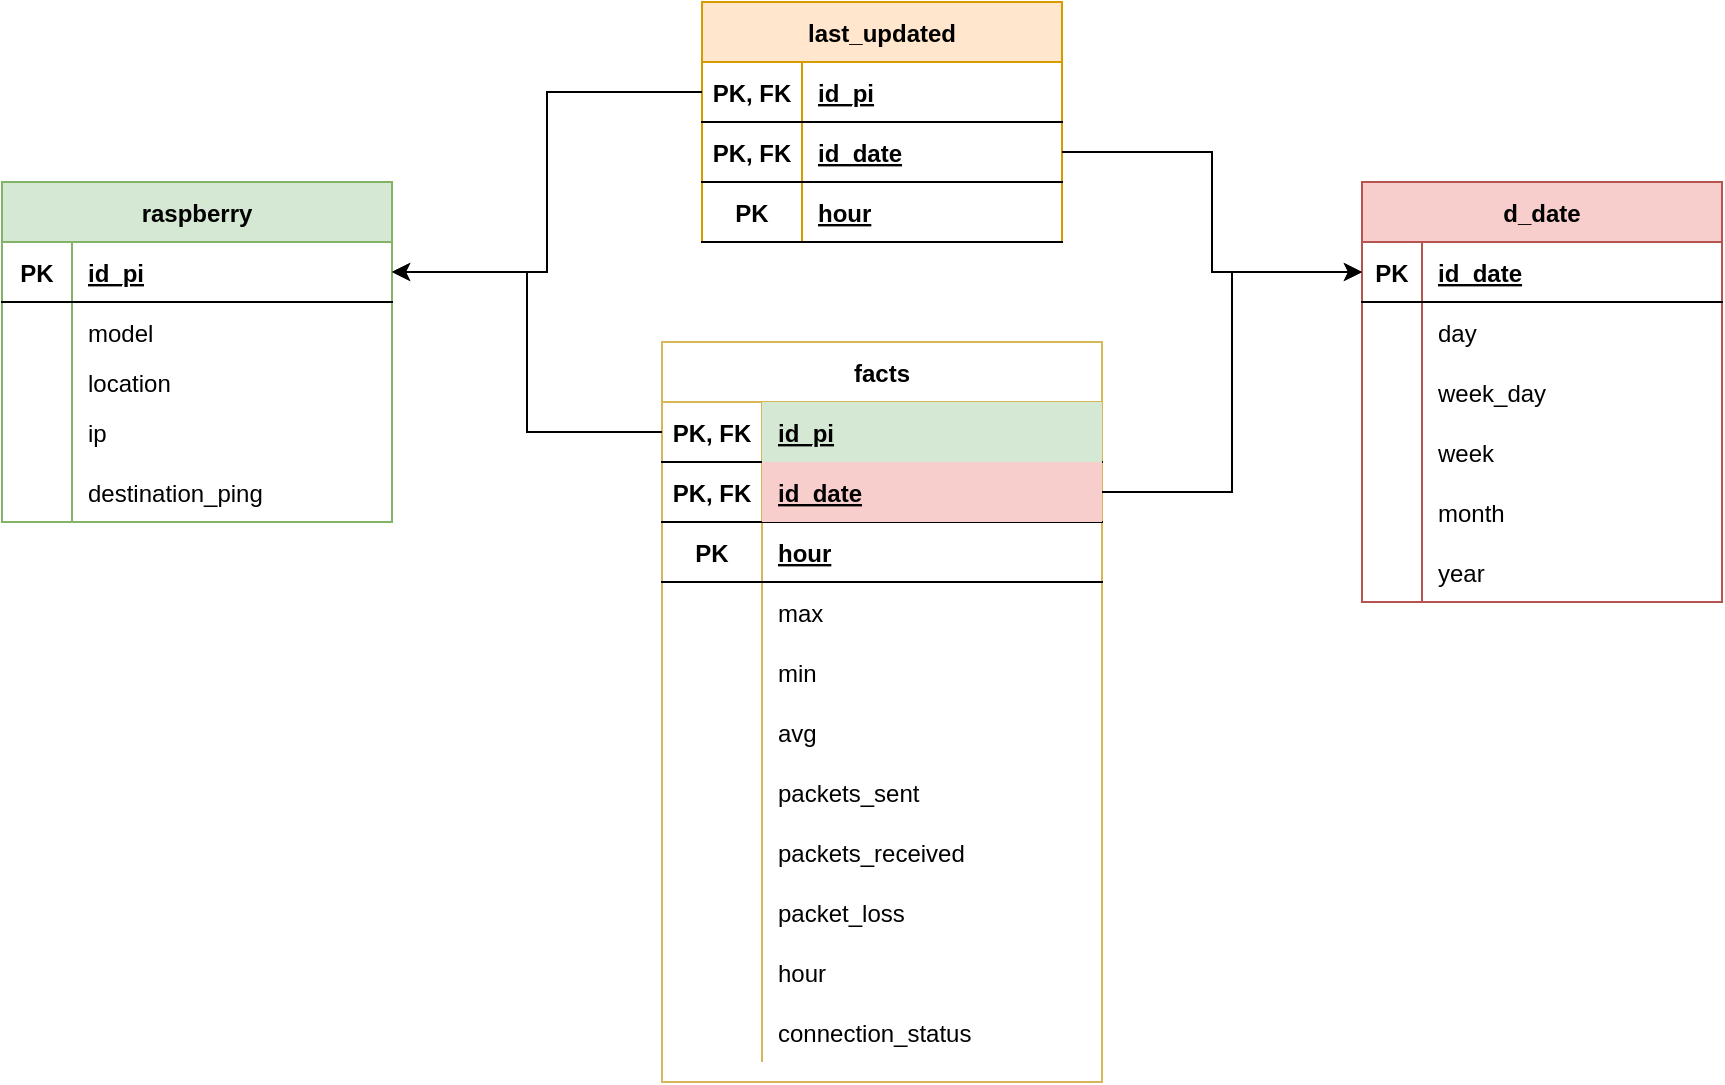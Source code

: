 <mxfile version="20.0.4" type="device"><diagram id="R2lEEEUBdFMjLlhIrx00" name="Page-1"><mxGraphModel dx="196" dy="664" grid="0" gridSize="10" guides="1" tooltips="1" connect="1" arrows="1" fold="1" page="1" pageScale="1" pageWidth="1100" pageHeight="850" math="0" shadow="0" extFonts="Permanent Marker^https://fonts.googleapis.com/css?family=Permanent+Marker"><root><mxCell id="0"/><mxCell id="1" parent="0"/><mxCell id="GsakEK6tu196Ty3ZhDN4-81" value="raspberry" style="shape=table;startSize=30;container=1;collapsible=1;childLayout=tableLayout;fixedRows=1;rowLines=0;fontStyle=1;align=center;resizeLast=1;fillColor=#d5e8d4;strokeColor=#82b366;" vertex="1" parent="1"><mxGeometry x="1220" y="245" width="195" height="170" as="geometry"><mxRectangle x="420" y="270" width="90" height="30" as="alternateBounds"/></mxGeometry></mxCell><mxCell id="GsakEK6tu196Ty3ZhDN4-82" value="" style="shape=tableRow;horizontal=0;startSize=0;swimlaneHead=0;swimlaneBody=0;fillColor=none;collapsible=0;dropTarget=0;points=[[0,0.5],[1,0.5]];portConstraint=eastwest;top=0;left=0;right=0;bottom=1;" vertex="1" parent="GsakEK6tu196Ty3ZhDN4-81"><mxGeometry y="30" width="195" height="30" as="geometry"/></mxCell><mxCell id="GsakEK6tu196Ty3ZhDN4-83" value="PK" style="shape=partialRectangle;connectable=0;fillColor=none;top=0;left=0;bottom=0;right=0;fontStyle=1;overflow=hidden;" vertex="1" parent="GsakEK6tu196Ty3ZhDN4-82"><mxGeometry width="35" height="30" as="geometry"><mxRectangle width="35" height="30" as="alternateBounds"/></mxGeometry></mxCell><mxCell id="GsakEK6tu196Ty3ZhDN4-84" value="id_pi" style="shape=partialRectangle;connectable=0;fillColor=none;top=0;left=0;bottom=0;right=0;align=left;spacingLeft=6;fontStyle=5;overflow=hidden;" vertex="1" parent="GsakEK6tu196Ty3ZhDN4-82"><mxGeometry x="35" width="160" height="30" as="geometry"><mxRectangle width="160" height="30" as="alternateBounds"/></mxGeometry></mxCell><mxCell id="GsakEK6tu196Ty3ZhDN4-85" value="" style="shape=tableRow;horizontal=0;startSize=0;swimlaneHead=0;swimlaneBody=0;fillColor=none;collapsible=0;dropTarget=0;points=[[0,0.5],[1,0.5]];portConstraint=eastwest;top=0;left=0;right=0;bottom=0;" vertex="1" parent="GsakEK6tu196Ty3ZhDN4-81"><mxGeometry y="60" width="195" height="30" as="geometry"/></mxCell><mxCell id="GsakEK6tu196Ty3ZhDN4-86" value="" style="shape=partialRectangle;connectable=0;fillColor=none;top=0;left=0;bottom=0;right=0;editable=1;overflow=hidden;" vertex="1" parent="GsakEK6tu196Ty3ZhDN4-85"><mxGeometry width="35" height="30" as="geometry"><mxRectangle width="35" height="30" as="alternateBounds"/></mxGeometry></mxCell><mxCell id="GsakEK6tu196Ty3ZhDN4-87" value="model" style="shape=partialRectangle;connectable=0;fillColor=none;top=0;left=0;bottom=0;right=0;align=left;spacingLeft=6;overflow=hidden;" vertex="1" parent="GsakEK6tu196Ty3ZhDN4-85"><mxGeometry x="35" width="160" height="30" as="geometry"><mxRectangle width="160" height="30" as="alternateBounds"/></mxGeometry></mxCell><mxCell id="GsakEK6tu196Ty3ZhDN4-88" value="" style="shape=tableRow;horizontal=0;startSize=0;swimlaneHead=0;swimlaneBody=0;fillColor=none;collapsible=0;dropTarget=0;points=[[0,0.5],[1,0.5]];portConstraint=eastwest;top=0;left=0;right=0;bottom=0;" vertex="1" parent="GsakEK6tu196Ty3ZhDN4-81"><mxGeometry y="90" width="195" height="20" as="geometry"/></mxCell><mxCell id="GsakEK6tu196Ty3ZhDN4-89" value="" style="shape=partialRectangle;connectable=0;fillColor=none;top=0;left=0;bottom=0;right=0;editable=1;overflow=hidden;" vertex="1" parent="GsakEK6tu196Ty3ZhDN4-88"><mxGeometry width="35" height="20" as="geometry"><mxRectangle width="35" height="20" as="alternateBounds"/></mxGeometry></mxCell><mxCell id="GsakEK6tu196Ty3ZhDN4-90" value="location" style="shape=partialRectangle;connectable=0;fillColor=none;top=0;left=0;bottom=0;right=0;align=left;spacingLeft=6;overflow=hidden;" vertex="1" parent="GsakEK6tu196Ty3ZhDN4-88"><mxGeometry x="35" width="160" height="20" as="geometry"><mxRectangle width="160" height="20" as="alternateBounds"/></mxGeometry></mxCell><mxCell id="GsakEK6tu196Ty3ZhDN4-91" value="" style="shape=tableRow;horizontal=0;startSize=0;swimlaneHead=0;swimlaneBody=0;fillColor=none;collapsible=0;dropTarget=0;points=[[0,0.5],[1,0.5]];portConstraint=eastwest;top=0;left=0;right=0;bottom=0;" vertex="1" parent="GsakEK6tu196Ty3ZhDN4-81"><mxGeometry y="110" width="195" height="30" as="geometry"/></mxCell><mxCell id="GsakEK6tu196Ty3ZhDN4-92" value="" style="shape=partialRectangle;connectable=0;fillColor=none;top=0;left=0;bottom=0;right=0;editable=1;overflow=hidden;" vertex="1" parent="GsakEK6tu196Ty3ZhDN4-91"><mxGeometry width="35" height="30" as="geometry"><mxRectangle width="35" height="30" as="alternateBounds"/></mxGeometry></mxCell><mxCell id="GsakEK6tu196Ty3ZhDN4-93" value="ip" style="shape=partialRectangle;connectable=0;fillColor=none;top=0;left=0;bottom=0;right=0;align=left;spacingLeft=6;overflow=hidden;" vertex="1" parent="GsakEK6tu196Ty3ZhDN4-91"><mxGeometry x="35" width="160" height="30" as="geometry"><mxRectangle width="160" height="30" as="alternateBounds"/></mxGeometry></mxCell><mxCell id="GsakEK6tu196Ty3ZhDN4-161" value="" style="shape=tableRow;horizontal=0;startSize=0;swimlaneHead=0;swimlaneBody=0;fillColor=none;collapsible=0;dropTarget=0;points=[[0,0.5],[1,0.5]];portConstraint=eastwest;top=0;left=0;right=0;bottom=0;" vertex="1" parent="GsakEK6tu196Ty3ZhDN4-81"><mxGeometry y="140" width="195" height="30" as="geometry"/></mxCell><mxCell id="GsakEK6tu196Ty3ZhDN4-162" value="" style="shape=partialRectangle;connectable=0;fillColor=none;top=0;left=0;bottom=0;right=0;editable=1;overflow=hidden;" vertex="1" parent="GsakEK6tu196Ty3ZhDN4-161"><mxGeometry width="35" height="30" as="geometry"><mxRectangle width="35" height="30" as="alternateBounds"/></mxGeometry></mxCell><mxCell id="GsakEK6tu196Ty3ZhDN4-163" value="destination_ping" style="shape=partialRectangle;connectable=0;fillColor=none;top=0;left=0;bottom=0;right=0;align=left;spacingLeft=6;overflow=hidden;" vertex="1" parent="GsakEK6tu196Ty3ZhDN4-161"><mxGeometry x="35" width="160" height="30" as="geometry"><mxRectangle width="160" height="30" as="alternateBounds"/></mxGeometry></mxCell><mxCell id="GsakEK6tu196Ty3ZhDN4-94" value="d_date" style="shape=table;startSize=30;container=1;collapsible=1;childLayout=tableLayout;fixedRows=1;rowLines=0;fontStyle=1;align=center;resizeLast=1;fillColor=#f8cecc;strokeColor=#b85450;shadow=0;rounded=0;sketch=0;" vertex="1" parent="1"><mxGeometry x="1900" y="245" width="180" height="210" as="geometry"/></mxCell><mxCell id="GsakEK6tu196Ty3ZhDN4-95" value="" style="shape=tableRow;horizontal=0;startSize=0;swimlaneHead=0;swimlaneBody=0;fillColor=none;collapsible=0;dropTarget=0;points=[[0,0.5],[1,0.5]];portConstraint=eastwest;top=0;left=0;right=0;bottom=1;" vertex="1" parent="GsakEK6tu196Ty3ZhDN4-94"><mxGeometry y="30" width="180" height="30" as="geometry"/></mxCell><mxCell id="GsakEK6tu196Ty3ZhDN4-96" value="PK" style="shape=partialRectangle;connectable=0;fillColor=none;top=0;left=0;bottom=0;right=0;fontStyle=1;overflow=hidden;" vertex="1" parent="GsakEK6tu196Ty3ZhDN4-95"><mxGeometry width="30" height="30" as="geometry"><mxRectangle width="30" height="30" as="alternateBounds"/></mxGeometry></mxCell><mxCell id="GsakEK6tu196Ty3ZhDN4-97" value="id_date" style="shape=partialRectangle;connectable=0;fillColor=none;top=0;left=0;bottom=0;right=0;align=left;spacingLeft=6;fontStyle=5;overflow=hidden;" vertex="1" parent="GsakEK6tu196Ty3ZhDN4-95"><mxGeometry x="30" width="150" height="30" as="geometry"><mxRectangle width="150" height="30" as="alternateBounds"/></mxGeometry></mxCell><mxCell id="GsakEK6tu196Ty3ZhDN4-98" value="" style="shape=tableRow;horizontal=0;startSize=0;swimlaneHead=0;swimlaneBody=0;fillColor=none;collapsible=0;dropTarget=0;points=[[0,0.5],[1,0.5]];portConstraint=eastwest;top=0;left=0;right=0;bottom=0;" vertex="1" parent="GsakEK6tu196Ty3ZhDN4-94"><mxGeometry y="60" width="180" height="30" as="geometry"/></mxCell><mxCell id="GsakEK6tu196Ty3ZhDN4-99" value="" style="shape=partialRectangle;connectable=0;fillColor=none;top=0;left=0;bottom=0;right=0;editable=1;overflow=hidden;" vertex="1" parent="GsakEK6tu196Ty3ZhDN4-98"><mxGeometry width="30" height="30" as="geometry"><mxRectangle width="30" height="30" as="alternateBounds"/></mxGeometry></mxCell><mxCell id="GsakEK6tu196Ty3ZhDN4-100" value="day" style="shape=partialRectangle;connectable=0;fillColor=none;top=0;left=0;bottom=0;right=0;align=left;spacingLeft=6;overflow=hidden;" vertex="1" parent="GsakEK6tu196Ty3ZhDN4-98"><mxGeometry x="30" width="150" height="30" as="geometry"><mxRectangle width="150" height="30" as="alternateBounds"/></mxGeometry></mxCell><mxCell id="GsakEK6tu196Ty3ZhDN4-101" value="" style="shape=tableRow;horizontal=0;startSize=0;swimlaneHead=0;swimlaneBody=0;fillColor=none;collapsible=0;dropTarget=0;points=[[0,0.5],[1,0.5]];portConstraint=eastwest;top=0;left=0;right=0;bottom=0;" vertex="1" parent="GsakEK6tu196Ty3ZhDN4-94"><mxGeometry y="90" width="180" height="30" as="geometry"/></mxCell><mxCell id="GsakEK6tu196Ty3ZhDN4-102" value="" style="shape=partialRectangle;connectable=0;fillColor=none;top=0;left=0;bottom=0;right=0;editable=1;overflow=hidden;" vertex="1" parent="GsakEK6tu196Ty3ZhDN4-101"><mxGeometry width="30" height="30" as="geometry"><mxRectangle width="30" height="30" as="alternateBounds"/></mxGeometry></mxCell><mxCell id="GsakEK6tu196Ty3ZhDN4-103" value="week_day" style="shape=partialRectangle;connectable=0;fillColor=none;top=0;left=0;bottom=0;right=0;align=left;spacingLeft=6;overflow=hidden;strokeColor=#d6b656;" vertex="1" parent="GsakEK6tu196Ty3ZhDN4-101"><mxGeometry x="30" width="150" height="30" as="geometry"><mxRectangle width="150" height="30" as="alternateBounds"/></mxGeometry></mxCell><mxCell id="GsakEK6tu196Ty3ZhDN4-104" value="" style="shape=tableRow;horizontal=0;startSize=0;swimlaneHead=0;swimlaneBody=0;fillColor=none;collapsible=0;dropTarget=0;points=[[0,0.5],[1,0.5]];portConstraint=eastwest;top=0;left=0;right=0;bottom=0;" vertex="1" parent="GsakEK6tu196Ty3ZhDN4-94"><mxGeometry y="120" width="180" height="30" as="geometry"/></mxCell><mxCell id="GsakEK6tu196Ty3ZhDN4-105" value="" style="shape=partialRectangle;connectable=0;fillColor=none;top=0;left=0;bottom=0;right=0;editable=1;overflow=hidden;" vertex="1" parent="GsakEK6tu196Ty3ZhDN4-104"><mxGeometry width="30" height="30" as="geometry"><mxRectangle width="30" height="30" as="alternateBounds"/></mxGeometry></mxCell><mxCell id="GsakEK6tu196Ty3ZhDN4-106" value="week" style="shape=partialRectangle;connectable=0;fillColor=none;top=0;left=0;bottom=0;right=0;align=left;spacingLeft=6;overflow=hidden;" vertex="1" parent="GsakEK6tu196Ty3ZhDN4-104"><mxGeometry x="30" width="150" height="30" as="geometry"><mxRectangle width="150" height="30" as="alternateBounds"/></mxGeometry></mxCell><mxCell id="GsakEK6tu196Ty3ZhDN4-107" value="" style="shape=tableRow;horizontal=0;startSize=0;swimlaneHead=0;swimlaneBody=0;fillColor=none;collapsible=0;dropTarget=0;points=[[0,0.5],[1,0.5]];portConstraint=eastwest;top=0;left=0;right=0;bottom=0;" vertex="1" parent="GsakEK6tu196Ty3ZhDN4-94"><mxGeometry y="150" width="180" height="30" as="geometry"/></mxCell><mxCell id="GsakEK6tu196Ty3ZhDN4-108" value="" style="shape=partialRectangle;connectable=0;fillColor=none;top=0;left=0;bottom=0;right=0;editable=1;overflow=hidden;" vertex="1" parent="GsakEK6tu196Ty3ZhDN4-107"><mxGeometry width="30" height="30" as="geometry"><mxRectangle width="30" height="30" as="alternateBounds"/></mxGeometry></mxCell><mxCell id="GsakEK6tu196Ty3ZhDN4-109" value="month" style="shape=partialRectangle;connectable=0;fillColor=none;top=0;left=0;bottom=0;right=0;align=left;spacingLeft=6;overflow=hidden;" vertex="1" parent="GsakEK6tu196Ty3ZhDN4-107"><mxGeometry x="30" width="150" height="30" as="geometry"><mxRectangle width="150" height="30" as="alternateBounds"/></mxGeometry></mxCell><mxCell id="GsakEK6tu196Ty3ZhDN4-110" value="" style="shape=tableRow;horizontal=0;startSize=0;swimlaneHead=0;swimlaneBody=0;fillColor=none;collapsible=0;dropTarget=0;points=[[0,0.5],[1,0.5]];portConstraint=eastwest;top=0;left=0;right=0;bottom=0;" vertex="1" parent="GsakEK6tu196Ty3ZhDN4-94"><mxGeometry y="180" width="180" height="30" as="geometry"/></mxCell><mxCell id="GsakEK6tu196Ty3ZhDN4-111" value="" style="shape=partialRectangle;connectable=0;fillColor=none;top=0;left=0;bottom=0;right=0;editable=1;overflow=hidden;" vertex="1" parent="GsakEK6tu196Ty3ZhDN4-110"><mxGeometry width="30" height="30" as="geometry"><mxRectangle width="30" height="30" as="alternateBounds"/></mxGeometry></mxCell><mxCell id="GsakEK6tu196Ty3ZhDN4-112" value="year" style="shape=partialRectangle;connectable=0;fillColor=none;top=0;left=0;bottom=0;right=0;align=left;spacingLeft=6;overflow=hidden;" vertex="1" parent="GsakEK6tu196Ty3ZhDN4-110"><mxGeometry x="30" width="150" height="30" as="geometry"><mxRectangle width="150" height="30" as="alternateBounds"/></mxGeometry></mxCell><mxCell id="GsakEK6tu196Ty3ZhDN4-113" value="facts" style="shape=table;startSize=30;container=1;collapsible=1;childLayout=tableLayout;fixedRows=1;rowLines=0;fontStyle=1;align=center;resizeLast=1;rounded=0;shadow=0;sketch=0;fillColor=none;strokeColor=#d6b656;" vertex="1" parent="1"><mxGeometry x="1550" y="325" width="220" height="370" as="geometry"/></mxCell><mxCell id="GsakEK6tu196Ty3ZhDN4-114" value="" style="shape=tableRow;horizontal=0;startSize=0;swimlaneHead=0;swimlaneBody=0;fillColor=none;collapsible=0;dropTarget=0;points=[[0,0.5],[1,0.5]];portConstraint=eastwest;top=0;left=0;right=0;bottom=1;rounded=0;shadow=0;sketch=0;" vertex="1" parent="GsakEK6tu196Ty3ZhDN4-113"><mxGeometry y="30" width="220" height="30" as="geometry"/></mxCell><mxCell id="GsakEK6tu196Ty3ZhDN4-115" value="PK, FK" style="shape=partialRectangle;connectable=0;fillColor=none;top=0;left=0;bottom=0;right=0;fontStyle=1;overflow=hidden;rounded=0;shadow=0;sketch=0;" vertex="1" parent="GsakEK6tu196Ty3ZhDN4-114"><mxGeometry width="50" height="30" as="geometry"><mxRectangle width="50" height="30" as="alternateBounds"/></mxGeometry></mxCell><mxCell id="GsakEK6tu196Ty3ZhDN4-116" value="id_pi" style="shape=partialRectangle;connectable=0;fillColor=#d5e8d4;top=0;left=0;bottom=0;right=0;align=left;spacingLeft=6;fontStyle=5;overflow=hidden;rounded=0;shadow=0;sketch=0;strokeColor=#82b366;" vertex="1" parent="GsakEK6tu196Ty3ZhDN4-114"><mxGeometry x="50" width="170" height="30" as="geometry"><mxRectangle width="170" height="30" as="alternateBounds"/></mxGeometry></mxCell><mxCell id="GsakEK6tu196Ty3ZhDN4-117" value="" style="shape=tableRow;horizontal=0;startSize=0;swimlaneHead=0;swimlaneBody=0;fillColor=none;collapsible=0;dropTarget=0;points=[[0,0.5],[1,0.5]];portConstraint=eastwest;top=0;left=0;right=0;bottom=1;rounded=0;shadow=0;sketch=0;" vertex="1" parent="GsakEK6tu196Ty3ZhDN4-113"><mxGeometry y="60" width="220" height="30" as="geometry"/></mxCell><mxCell id="GsakEK6tu196Ty3ZhDN4-118" value="PK, FK" style="shape=partialRectangle;connectable=0;fillColor=none;top=0;left=0;bottom=0;right=0;fontStyle=1;overflow=hidden;rounded=0;shadow=0;sketch=0;" vertex="1" parent="GsakEK6tu196Ty3ZhDN4-117"><mxGeometry width="50" height="30" as="geometry"><mxRectangle width="50" height="30" as="alternateBounds"/></mxGeometry></mxCell><mxCell id="GsakEK6tu196Ty3ZhDN4-119" value="id_date" style="shape=partialRectangle;connectable=0;fillColor=#f8cecc;top=0;left=0;bottom=0;right=0;align=left;spacingLeft=6;fontStyle=5;overflow=hidden;rounded=0;shadow=0;sketch=0;strokeColor=#b85450;" vertex="1" parent="GsakEK6tu196Ty3ZhDN4-117"><mxGeometry x="50" width="170" height="30" as="geometry"><mxRectangle width="170" height="30" as="alternateBounds"/></mxGeometry></mxCell><mxCell id="GsakEK6tu196Ty3ZhDN4-120" value="" style="shape=tableRow;horizontal=0;startSize=0;swimlaneHead=0;swimlaneBody=0;fillColor=none;collapsible=0;dropTarget=0;points=[[0,0.5],[1,0.5]];portConstraint=eastwest;top=0;left=0;right=0;bottom=1;rounded=0;shadow=0;sketch=0;" vertex="1" parent="GsakEK6tu196Ty3ZhDN4-113"><mxGeometry y="90" width="220" height="30" as="geometry"/></mxCell><mxCell id="GsakEK6tu196Ty3ZhDN4-121" value="PK" style="shape=partialRectangle;connectable=0;fillColor=none;top=0;left=0;bottom=0;right=0;fontStyle=1;overflow=hidden;rounded=0;shadow=0;sketch=0;" vertex="1" parent="GsakEK6tu196Ty3ZhDN4-120"><mxGeometry width="50" height="30" as="geometry"><mxRectangle width="50" height="30" as="alternateBounds"/></mxGeometry></mxCell><mxCell id="GsakEK6tu196Ty3ZhDN4-122" value="hour" style="shape=partialRectangle;connectable=0;fillColor=none;top=0;left=0;bottom=0;right=0;align=left;spacingLeft=6;fontStyle=5;overflow=hidden;rounded=0;shadow=0;sketch=0;" vertex="1" parent="GsakEK6tu196Ty3ZhDN4-120"><mxGeometry x="50" width="170" height="30" as="geometry"><mxRectangle width="170" height="30" as="alternateBounds"/></mxGeometry></mxCell><mxCell id="GsakEK6tu196Ty3ZhDN4-123" value="" style="shape=tableRow;horizontal=0;startSize=0;swimlaneHead=0;swimlaneBody=0;fillColor=none;collapsible=0;dropTarget=0;points=[[0,0.5],[1,0.5]];portConstraint=eastwest;top=0;left=0;right=0;bottom=0;rounded=0;shadow=0;sketch=0;" vertex="1" parent="GsakEK6tu196Ty3ZhDN4-113"><mxGeometry y="120" width="220" height="30" as="geometry"/></mxCell><mxCell id="GsakEK6tu196Ty3ZhDN4-124" value="" style="shape=partialRectangle;connectable=0;fillColor=none;top=0;left=0;bottom=0;right=0;editable=1;overflow=hidden;rounded=0;shadow=0;sketch=0;" vertex="1" parent="GsakEK6tu196Ty3ZhDN4-123"><mxGeometry width="50" height="30" as="geometry"><mxRectangle width="50" height="30" as="alternateBounds"/></mxGeometry></mxCell><mxCell id="GsakEK6tu196Ty3ZhDN4-125" value="max" style="shape=partialRectangle;connectable=0;fillColor=none;top=0;left=0;bottom=0;right=0;align=left;spacingLeft=6;overflow=hidden;rounded=0;shadow=0;sketch=0;" vertex="1" parent="GsakEK6tu196Ty3ZhDN4-123"><mxGeometry x="50" width="170" height="30" as="geometry"><mxRectangle width="170" height="30" as="alternateBounds"/></mxGeometry></mxCell><mxCell id="GsakEK6tu196Ty3ZhDN4-126" value="" style="shape=tableRow;horizontal=0;startSize=0;swimlaneHead=0;swimlaneBody=0;fillColor=none;collapsible=0;dropTarget=0;points=[[0,0.5],[1,0.5]];portConstraint=eastwest;top=0;left=0;right=0;bottom=0;rounded=0;shadow=0;sketch=0;" vertex="1" parent="GsakEK6tu196Ty3ZhDN4-113"><mxGeometry y="150" width="220" height="30" as="geometry"/></mxCell><mxCell id="GsakEK6tu196Ty3ZhDN4-127" value="" style="shape=partialRectangle;connectable=0;fillColor=none;top=0;left=0;bottom=0;right=0;editable=1;overflow=hidden;rounded=0;shadow=0;sketch=0;" vertex="1" parent="GsakEK6tu196Ty3ZhDN4-126"><mxGeometry width="50" height="30" as="geometry"><mxRectangle width="50" height="30" as="alternateBounds"/></mxGeometry></mxCell><mxCell id="GsakEK6tu196Ty3ZhDN4-128" value="min" style="shape=partialRectangle;connectable=0;fillColor=none;top=0;left=0;bottom=0;right=0;align=left;spacingLeft=6;overflow=hidden;rounded=0;shadow=0;sketch=0;" vertex="1" parent="GsakEK6tu196Ty3ZhDN4-126"><mxGeometry x="50" width="170" height="30" as="geometry"><mxRectangle width="170" height="30" as="alternateBounds"/></mxGeometry></mxCell><mxCell id="GsakEK6tu196Ty3ZhDN4-129" value="" style="shape=tableRow;horizontal=0;startSize=0;swimlaneHead=0;swimlaneBody=0;fillColor=none;collapsible=0;dropTarget=0;points=[[0,0.5],[1,0.5]];portConstraint=eastwest;top=0;left=0;right=0;bottom=0;rounded=0;shadow=0;sketch=0;" vertex="1" parent="GsakEK6tu196Ty3ZhDN4-113"><mxGeometry y="180" width="220" height="30" as="geometry"/></mxCell><mxCell id="GsakEK6tu196Ty3ZhDN4-130" value="" style="shape=partialRectangle;connectable=0;fillColor=none;top=0;left=0;bottom=0;right=0;editable=1;overflow=hidden;rounded=0;shadow=0;sketch=0;" vertex="1" parent="GsakEK6tu196Ty3ZhDN4-129"><mxGeometry width="50" height="30" as="geometry"><mxRectangle width="50" height="30" as="alternateBounds"/></mxGeometry></mxCell><mxCell id="GsakEK6tu196Ty3ZhDN4-131" value="avg" style="shape=partialRectangle;connectable=0;fillColor=none;top=0;left=0;bottom=0;right=0;align=left;spacingLeft=6;overflow=hidden;rounded=0;shadow=0;sketch=0;" vertex="1" parent="GsakEK6tu196Ty3ZhDN4-129"><mxGeometry x="50" width="170" height="30" as="geometry"><mxRectangle width="170" height="30" as="alternateBounds"/></mxGeometry></mxCell><mxCell id="GsakEK6tu196Ty3ZhDN4-132" value="" style="shape=tableRow;horizontal=0;startSize=0;swimlaneHead=0;swimlaneBody=0;fillColor=none;collapsible=0;dropTarget=0;points=[[0,0.5],[1,0.5]];portConstraint=eastwest;top=0;left=0;right=0;bottom=0;" vertex="1" parent="GsakEK6tu196Ty3ZhDN4-113"><mxGeometry y="210" width="220" height="30" as="geometry"/></mxCell><mxCell id="GsakEK6tu196Ty3ZhDN4-133" value="" style="shape=partialRectangle;connectable=0;fillColor=none;top=0;left=0;bottom=0;right=0;editable=1;overflow=hidden;" vertex="1" parent="GsakEK6tu196Ty3ZhDN4-132"><mxGeometry width="50" height="30" as="geometry"><mxRectangle width="50" height="30" as="alternateBounds"/></mxGeometry></mxCell><mxCell id="GsakEK6tu196Ty3ZhDN4-134" value="packets_sent" style="shape=partialRectangle;connectable=0;fillColor=none;top=0;left=0;bottom=0;right=0;align=left;spacingLeft=6;overflow=hidden;" vertex="1" parent="GsakEK6tu196Ty3ZhDN4-132"><mxGeometry x="50" width="170" height="30" as="geometry"><mxRectangle width="170" height="30" as="alternateBounds"/></mxGeometry></mxCell><mxCell id="GsakEK6tu196Ty3ZhDN4-135" value="" style="shape=tableRow;horizontal=0;startSize=0;swimlaneHead=0;swimlaneBody=0;fillColor=none;collapsible=0;dropTarget=0;points=[[0,0.5],[1,0.5]];portConstraint=eastwest;top=0;left=0;right=0;bottom=0;" vertex="1" parent="GsakEK6tu196Ty3ZhDN4-113"><mxGeometry y="240" width="220" height="30" as="geometry"/></mxCell><mxCell id="GsakEK6tu196Ty3ZhDN4-136" value="" style="shape=partialRectangle;connectable=0;fillColor=none;top=0;left=0;bottom=0;right=0;editable=1;overflow=hidden;" vertex="1" parent="GsakEK6tu196Ty3ZhDN4-135"><mxGeometry width="50" height="30" as="geometry"><mxRectangle width="50" height="30" as="alternateBounds"/></mxGeometry></mxCell><mxCell id="GsakEK6tu196Ty3ZhDN4-137" value="packets_received" style="shape=partialRectangle;connectable=0;fillColor=none;top=0;left=0;bottom=0;right=0;align=left;spacingLeft=6;overflow=hidden;" vertex="1" parent="GsakEK6tu196Ty3ZhDN4-135"><mxGeometry x="50" width="170" height="30" as="geometry"><mxRectangle width="170" height="30" as="alternateBounds"/></mxGeometry></mxCell><mxCell id="GsakEK6tu196Ty3ZhDN4-138" value="" style="shape=tableRow;horizontal=0;startSize=0;swimlaneHead=0;swimlaneBody=0;fillColor=none;collapsible=0;dropTarget=0;points=[[0,0.5],[1,0.5]];portConstraint=eastwest;top=0;left=0;right=0;bottom=0;" vertex="1" parent="GsakEK6tu196Ty3ZhDN4-113"><mxGeometry y="270" width="220" height="30" as="geometry"/></mxCell><mxCell id="GsakEK6tu196Ty3ZhDN4-139" value="" style="shape=partialRectangle;connectable=0;fillColor=none;top=0;left=0;bottom=0;right=0;editable=1;overflow=hidden;" vertex="1" parent="GsakEK6tu196Ty3ZhDN4-138"><mxGeometry width="50" height="30" as="geometry"><mxRectangle width="50" height="30" as="alternateBounds"/></mxGeometry></mxCell><mxCell id="GsakEK6tu196Ty3ZhDN4-140" value="packet_loss" style="shape=partialRectangle;connectable=0;fillColor=none;top=0;left=0;bottom=0;right=0;align=left;spacingLeft=6;overflow=hidden;" vertex="1" parent="GsakEK6tu196Ty3ZhDN4-138"><mxGeometry x="50" width="170" height="30" as="geometry"><mxRectangle width="170" height="30" as="alternateBounds"/></mxGeometry></mxCell><mxCell id="GsakEK6tu196Ty3ZhDN4-141" value="" style="shape=tableRow;horizontal=0;startSize=0;swimlaneHead=0;swimlaneBody=0;fillColor=none;collapsible=0;dropTarget=0;points=[[0,0.5],[1,0.5]];portConstraint=eastwest;top=0;left=0;right=0;bottom=0;" vertex="1" parent="GsakEK6tu196Ty3ZhDN4-113"><mxGeometry y="300" width="220" height="30" as="geometry"/></mxCell><mxCell id="GsakEK6tu196Ty3ZhDN4-142" value="" style="shape=partialRectangle;connectable=0;fillColor=none;top=0;left=0;bottom=0;right=0;editable=1;overflow=hidden;" vertex="1" parent="GsakEK6tu196Ty3ZhDN4-141"><mxGeometry width="50" height="30" as="geometry"><mxRectangle width="50" height="30" as="alternateBounds"/></mxGeometry></mxCell><mxCell id="GsakEK6tu196Ty3ZhDN4-143" value="hour" style="shape=partialRectangle;connectable=0;fillColor=none;top=0;left=0;bottom=0;right=0;align=left;spacingLeft=6;overflow=hidden;" vertex="1" parent="GsakEK6tu196Ty3ZhDN4-141"><mxGeometry x="50" width="170" height="30" as="geometry"><mxRectangle width="170" height="30" as="alternateBounds"/></mxGeometry></mxCell><mxCell id="GsakEK6tu196Ty3ZhDN4-144" value="" style="shape=tableRow;horizontal=0;startSize=0;swimlaneHead=0;swimlaneBody=0;fillColor=none;collapsible=0;dropTarget=0;points=[[0,0.5],[1,0.5]];portConstraint=eastwest;top=0;left=0;right=0;bottom=0;" vertex="1" parent="GsakEK6tu196Ty3ZhDN4-113"><mxGeometry y="330" width="220" height="30" as="geometry"/></mxCell><mxCell id="GsakEK6tu196Ty3ZhDN4-145" value="" style="shape=partialRectangle;connectable=0;fillColor=none;top=0;left=0;bottom=0;right=0;editable=1;overflow=hidden;" vertex="1" parent="GsakEK6tu196Ty3ZhDN4-144"><mxGeometry width="50" height="30" as="geometry"><mxRectangle width="50" height="30" as="alternateBounds"/></mxGeometry></mxCell><mxCell id="GsakEK6tu196Ty3ZhDN4-146" value="connection_status" style="shape=partialRectangle;connectable=0;fillColor=none;top=0;left=0;bottom=0;right=0;align=left;spacingLeft=6;overflow=hidden;" vertex="1" parent="GsakEK6tu196Ty3ZhDN4-144"><mxGeometry x="50" width="170" height="30" as="geometry"><mxRectangle width="170" height="30" as="alternateBounds"/></mxGeometry></mxCell><mxCell id="GsakEK6tu196Ty3ZhDN4-147" style="edgeStyle=orthogonalEdgeStyle;rounded=0;orthogonalLoop=1;jettySize=auto;html=1;exitX=0;exitY=0.5;exitDx=0;exitDy=0;entryX=1;entryY=0.5;entryDx=0;entryDy=0;" edge="1" parent="1" source="GsakEK6tu196Ty3ZhDN4-114" target="GsakEK6tu196Ty3ZhDN4-82"><mxGeometry relative="1" as="geometry"/></mxCell><mxCell id="GsakEK6tu196Ty3ZhDN4-148" style="edgeStyle=orthogonalEdgeStyle;rounded=0;orthogonalLoop=1;jettySize=auto;html=1;exitX=1;exitY=0.5;exitDx=0;exitDy=0;entryX=0;entryY=0.5;entryDx=0;entryDy=0;" edge="1" parent="1" source="GsakEK6tu196Ty3ZhDN4-117" target="GsakEK6tu196Ty3ZhDN4-95"><mxGeometry relative="1" as="geometry"/></mxCell><mxCell id="GsakEK6tu196Ty3ZhDN4-149" value="last_updated" style="shape=table;startSize=30;container=1;collapsible=1;childLayout=tableLayout;fixedRows=1;rowLines=0;fontStyle=1;align=center;resizeLast=0;strokeColor=#d79b00;columnLines=1;resizeLastRow=0;fillColor=#ffe6cc;" vertex="1" parent="1"><mxGeometry x="1570" y="155" width="180" height="120" as="geometry"/></mxCell><mxCell id="GsakEK6tu196Ty3ZhDN4-150" value="" style="shape=tableRow;horizontal=0;startSize=0;swimlaneHead=0;swimlaneBody=0;fillColor=none;collapsible=0;dropTarget=0;points=[[0,0.5],[1,0.5]];portConstraint=eastwest;top=0;left=0;right=0;bottom=1;strokeColor=default;" vertex="1" parent="GsakEK6tu196Ty3ZhDN4-149"><mxGeometry y="30" width="180" height="30" as="geometry"/></mxCell><mxCell id="GsakEK6tu196Ty3ZhDN4-151" value="PK, FK" style="shape=partialRectangle;connectable=0;fillColor=none;top=0;left=0;bottom=0;right=0;fontStyle=1;overflow=hidden;strokeColor=default;" vertex="1" parent="GsakEK6tu196Ty3ZhDN4-150"><mxGeometry width="50" height="30" as="geometry"><mxRectangle width="50" height="30" as="alternateBounds"/></mxGeometry></mxCell><mxCell id="GsakEK6tu196Ty3ZhDN4-152" value="id_pi" style="shape=partialRectangle;connectable=0;fillColor=none;top=0;left=0;bottom=0;right=0;align=left;spacingLeft=6;fontStyle=5;overflow=hidden;strokeColor=default;" vertex="1" parent="GsakEK6tu196Ty3ZhDN4-150"><mxGeometry x="50" width="130" height="30" as="geometry"><mxRectangle width="130" height="30" as="alternateBounds"/></mxGeometry></mxCell><mxCell id="GsakEK6tu196Ty3ZhDN4-153" value="" style="shape=tableRow;horizontal=0;startSize=0;swimlaneHead=0;swimlaneBody=0;fillColor=none;collapsible=0;dropTarget=0;points=[[0,0.5],[1,0.5]];portConstraint=eastwest;top=0;left=0;right=0;bottom=1;strokeColor=default;" vertex="1" parent="GsakEK6tu196Ty3ZhDN4-149"><mxGeometry y="60" width="180" height="30" as="geometry"/></mxCell><mxCell id="GsakEK6tu196Ty3ZhDN4-154" value="PK, FK" style="shape=partialRectangle;connectable=0;fillColor=none;top=0;left=0;bottom=0;right=0;fontStyle=1;overflow=hidden;strokeColor=default;" vertex="1" parent="GsakEK6tu196Ty3ZhDN4-153"><mxGeometry width="50" height="30" as="geometry"><mxRectangle width="50" height="30" as="alternateBounds"/></mxGeometry></mxCell><mxCell id="GsakEK6tu196Ty3ZhDN4-155" value="id_date" style="shape=partialRectangle;connectable=0;fillColor=none;top=0;left=0;bottom=0;right=0;align=left;spacingLeft=6;fontStyle=5;overflow=hidden;strokeColor=default;" vertex="1" parent="GsakEK6tu196Ty3ZhDN4-153"><mxGeometry x="50" width="130" height="30" as="geometry"><mxRectangle width="130" height="30" as="alternateBounds"/></mxGeometry></mxCell><mxCell id="GsakEK6tu196Ty3ZhDN4-156" value="" style="shape=tableRow;horizontal=0;startSize=0;swimlaneHead=0;swimlaneBody=0;fillColor=none;collapsible=0;dropTarget=0;points=[[0,0.5],[1,0.5]];portConstraint=eastwest;top=0;left=0;right=0;bottom=1;strokeColor=default;" vertex="1" parent="GsakEK6tu196Ty3ZhDN4-149"><mxGeometry y="90" width="180" height="30" as="geometry"/></mxCell><mxCell id="GsakEK6tu196Ty3ZhDN4-157" value="PK" style="shape=partialRectangle;connectable=0;fillColor=none;top=0;left=0;bottom=0;right=0;fontStyle=1;overflow=hidden;strokeColor=default;" vertex="1" parent="GsakEK6tu196Ty3ZhDN4-156"><mxGeometry width="50" height="30" as="geometry"><mxRectangle width="50" height="30" as="alternateBounds"/></mxGeometry></mxCell><mxCell id="GsakEK6tu196Ty3ZhDN4-158" value="hour" style="shape=partialRectangle;connectable=0;fillColor=none;top=0;left=0;bottom=0;right=0;align=left;spacingLeft=6;fontStyle=5;overflow=hidden;strokeColor=default;" vertex="1" parent="GsakEK6tu196Ty3ZhDN4-156"><mxGeometry x="50" width="130" height="30" as="geometry"><mxRectangle width="130" height="30" as="alternateBounds"/></mxGeometry></mxCell><mxCell id="GsakEK6tu196Ty3ZhDN4-159" style="edgeStyle=orthogonalEdgeStyle;rounded=0;orthogonalLoop=1;jettySize=auto;html=1;exitX=0;exitY=0.5;exitDx=0;exitDy=0;entryX=1;entryY=0.5;entryDx=0;entryDy=0;" edge="1" parent="1" source="GsakEK6tu196Ty3ZhDN4-150" target="GsakEK6tu196Ty3ZhDN4-82"><mxGeometry relative="1" as="geometry"/></mxCell><mxCell id="GsakEK6tu196Ty3ZhDN4-160" style="edgeStyle=orthogonalEdgeStyle;rounded=0;orthogonalLoop=1;jettySize=auto;html=1;exitX=1;exitY=0.5;exitDx=0;exitDy=0;entryX=0;entryY=0.5;entryDx=0;entryDy=0;" edge="1" parent="1" source="GsakEK6tu196Ty3ZhDN4-153" target="GsakEK6tu196Ty3ZhDN4-95"><mxGeometry relative="1" as="geometry"/></mxCell></root></mxGraphModel></diagram></mxfile>